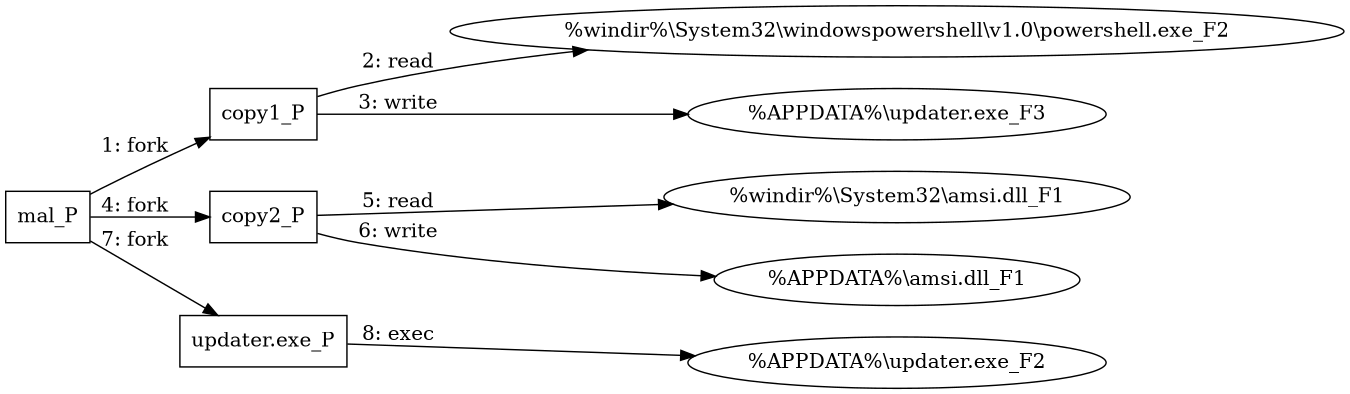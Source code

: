 digraph "T1574.001" {
rankdir="LR"
size="9"
fixedsize="false"
splines="true"
nodesep=0.3
ranksep=0
fontsize=10
overlap="scalexy"
engine= "neato"
	"mal_P" [node_type=Process shape=box]
	"copy1_P" [node_type=Process shape=box]
	"copy2_P" [node_type=Process shape=box]
	"updater.exe_P" [node_type=Process shape=box]
	"\%windir%\\System32\\windowspowershell\\v1.0\\powershell.exe_F2" [node_type=File shape=ellipse]
	"\%APPDATA%\\updater.exe_F3" [node_type=File shape=ellipse]
	"\%windir%\\System32\\amsi.dll_F1" [node_type=File shape=ellipse]
	"\%APPDATA%\\amsi.dll_F1" [node_type=File shape=ellipse]
	"\%APPDATA%\\updater.exe_F2" [node_type=File shape=ellipse]
	"mal_P" -> "copy1_P" [label="1: fork"]
	"copy1_P" -> "\%windir%\\System32\\windowspowershell\\v1.0\\powershell.exe_F2" [label="2: read"]
	"copy1_P" -> "\%APPDATA%\\updater.exe_F3" [label="3: write"]
	"mal_P" -> "copy2_P" [label="4: fork"]
	"copy2_P" -> "\%windir%\\System32\\amsi.dll_F1" [label="5: read"]
	"copy2_P" -> "\%APPDATA%\\amsi.dll_F1" [label="6: write"]
	"mal_P" -> "updater.exe_P" [label="7: fork"]
	"updater.exe_P" -> "\%APPDATA%\\updater.exe_F2" [label="8: exec"]
}
